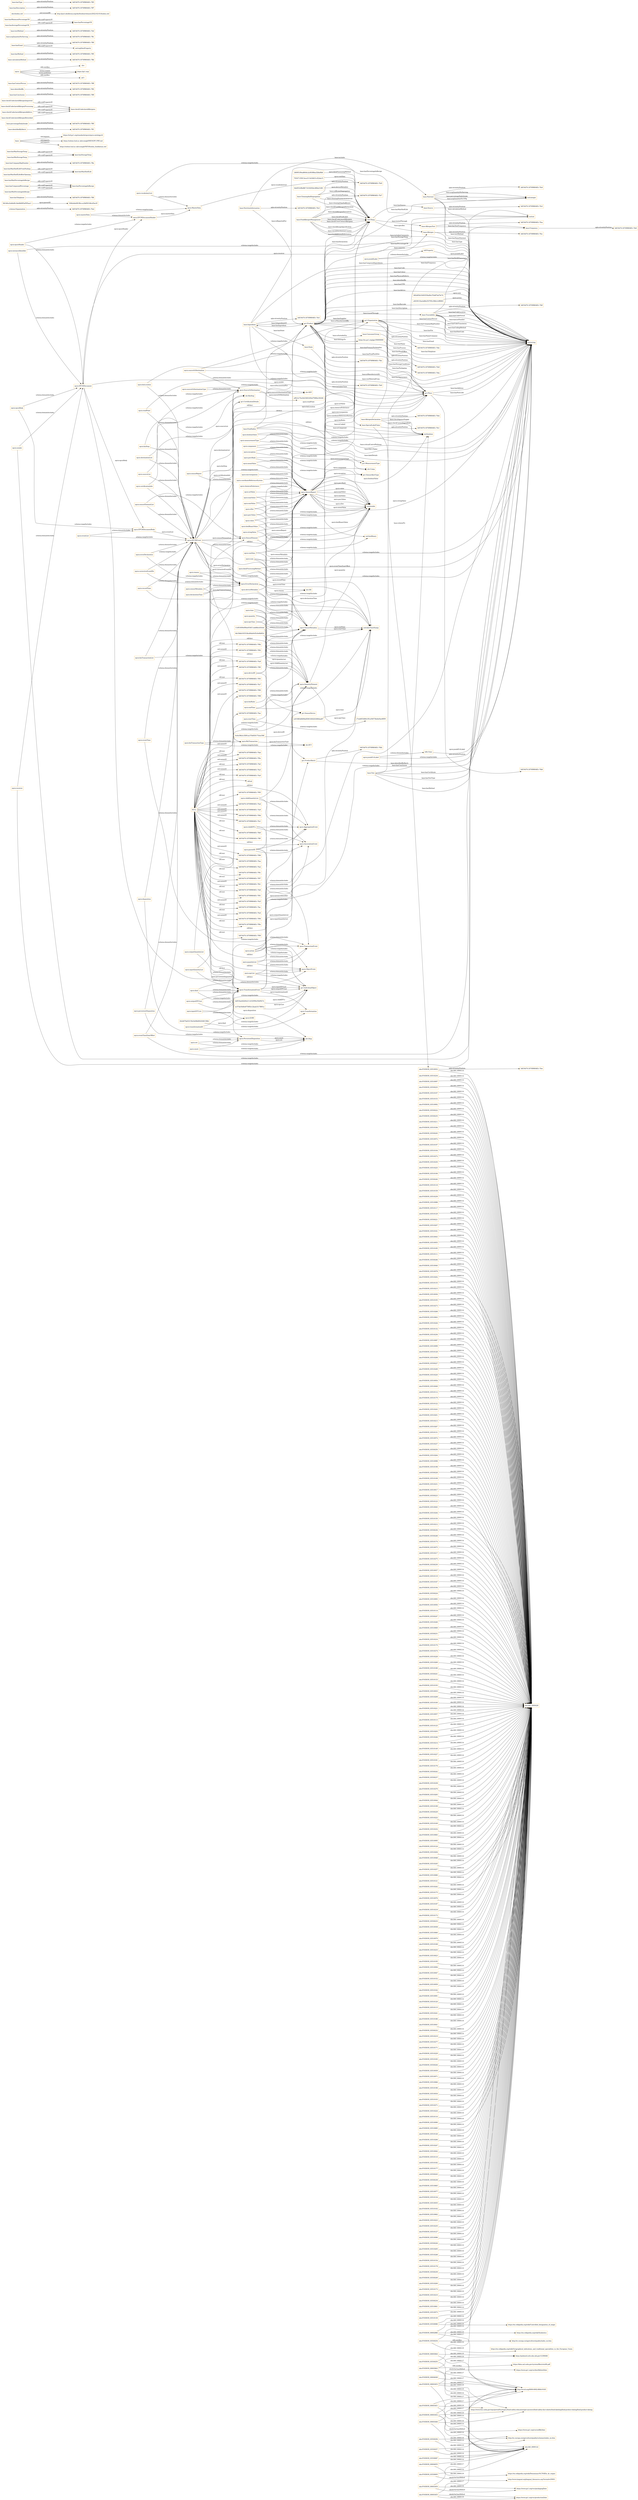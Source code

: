 digraph ar2dtool_diagram { 
rankdir=LR;
size="1501"
node [shape = rectangle, color="orange"]; "base:Test" "base:Ingredient" "base:Frequency" "base:SpecialLabelClaim" "gs1:Product" "gs1:ProductBatch" "base:Traceability" "base:Allergen" "schema:Organization" "base:NutritionInformation" "base:CleaningAndSegregation" "gs1:Place" "base:State" "base:Nutrient" "base:AllergenDeclaration" "base:Source" "base:FoodSafety" "base:FoodAllergenManagement" "base:ConsumerGroup" "gs1:Organization" "base:AllergenTest" "obo:FOODON_03530235" "obo:FOODON_03510211" "obo:FOODON_03510184" "obo:FOODON_03530245" "obo:FOODON_03510072" "obo:FOODON_00002886" "obo:FOODON_03510197" "obo:FOODON_03510104" "obo:FOODON_03510272" "obo:FOODON_03510230" "obo:FOODON_03510225" "obo:FOODON_00004055" "obo:FOODON_03510106" "obo:FOODON_03530240" "obo:FOODON_03510118" "obo:FOODON_03510159" "obo:FOODON_03510239" "obo:FOODON_03510088" "obo:FOODON_03510117" "obo:FOODON_03510129" "obo:FOODON_03530221" "obo:FOODON_03510207" "obo:FOODON_03510161" "obo:FOODON_03510043" "obo:FOODON_03510055" "obo:FOODON_03510185" "obo:FOODON_03510111" "obo:FOODON_03530246" "obo:FOODON_03510040" "obo:FOODON_03530087" "obo:FOODON_03510078" "obo:FOODON_03510202" "obo:FOODON_03510135" "obo:FOODON_03510215" "obo:FOODON_03510036" "obo:FOODON_03510105" "obo:FOODON_03510273" "obo:FOODON_03510268" "obo:FOODON_03510063" "obo:FOODON_03510226" "obo:FOODON_03510132" "obo:FOODON_03510236" "obo:FOODON_03510087" "obo:FOODON_03510099" "obo:FOODON_03510128" "obo:FOODON_03510208" "obo:FOODON_03530227" "obo:FOODON_03510249" "obo:FOODON_00003453" "obo:FOODON_03510220" "obo:FOODON_03510054" "obo:FOODON_03510049" "obo:FOODON_03510112" "obo:FOODON_03510179" "obo:FOODON_03510122" "obo:FOODON_03510243" "obo:FOODON_03510201" "obo:FOODON_03510213" "obo:FOODON_03510267" "obo:FOODON_03510131" "obo:FOODON_03510074" "obo:FOODON_03510237" "obo:FOODON_03530250" "obo:FOODON_03510264" "obo:FOODON_03510098" "obo:FOODON_03510198" "obo:FOODON_03530228" "obo:FOODON_03510108" "obo:FOODON_00003452" "obo:FOODON_03510231" "obo:FOODON_03530255" "obo:FOODON_03530223" "obo:FOODON_03510123" "obo:FOODON_03510045" "obo:FOODON_03510244" "obo:FOODON_03510150" "obo:FOODON_03510212" "obo:FOODON_03530236" "obo:FOODON_03530248" "obo:FOODON_03510174" "obo:FOODON_03510075" "obo:FOODON_03510217" "obo:FOODON_03510275" "obo:FOODON_03530230" "obo:FOODON_03510037" "obo:FOODON_03510119" "obo:FOODON_03510167" "obo:FOODON_03530254" "obo:FOODON_03510194" "obo:FOODON_03530224" "obo:FOODON_03510093" "obo:FOODON_03510056" "obo:FOODON_03510114" "obo:FOODON_03530247" "obo:FOODON_03510240" "obo:FOODON_03510069" "obo:FOODON_03530005" "obo:FOODON_03530231" "obo:FOODON_03510216" "obo:FOODON_03510170" "obo:FOODON_03510274" "obo:FOODON_03510228" "obo:FOODON_03510269" "obo:FOODON_03510180" "obo:FOODON_03530241" "obo:FOODON_03510133" "obo:FOODON_03510193" "obo:FOODON_03510033" "obo:FOODON_03510209" "obo:FOODON_03510100" "obo:FOODON_00003843" "obo:FOODON_00003454" "obo:FOODON_03510221" "obo:FOODON_03510057" "obo:FOODON_03510113" "obo:FOODON_03510125" "obo:FOODON_03510203" "obo:FOODON_03510246" "obo:FOODON_03510214" "obo:FOODON_03510149" "obo:FOODON_03510227" "obo:FOODON_03510181" "obo:FOODON_03510176" "obo:FOODON_03530242" "obo:FOODON_03530086" "obo:FOODON_03530237" "obo:FOODON_03510238" "obo:FOODON_03510270" "obo:FOODON_03510265" "obo:FOODON_03510032" "obo:FOODON_00003844" "obo:FOODON_03510199" "obo:FOODON_03530229" "obo:FOODON_00003455" "obo:FOODON_03510222" "obo:FOODON_03510169" "obo:FOODON_03510232" "obo:FOODON_03530256" "obo:FOODON_03510083" "obo:FOODON_03510095" "obo:FOODON_03510124" "obo:FOODON_03510204" "obo:FOODON_03510048" "obo:FOODON_03510245" "obo:FOODON_03510257" "obo:FOODON_03510080" "obo:FOODON_03510121" "obo:FOODON_03510242" "obo:FOODON_03510175" "obo:FOODON_03510076" "obo:FOODON_03510187" "obo:FOODON_03510218" "obo:FOODON_03510172" "obo:FOODON_03530233" "obo:FOODON_03510038" "obo:FOODON_03510060" "obo:FOODON_03530257" "obo:FOODON_03510070" "obo:FOODON_03510168" "obo:FOODON_03510233" "obo:FOODON_03510023" "obo:FOODON_03510195" "obo:FOODON_03510094" "obo:FOODON_03510047" "obo:FOODON_03510152" "obo:FOODON_03510059" "obo:FOODON_03510162" "obo:FOODON_03510091" "obo:FOODON_03510120" "obo:FOODON_03510115" "obo:FOODON_03510241" "obo:FOODON_03510186" "obo:FOODON_03510041" "obo:FOODON_03530232" "obo:FOODON_03510219" "obo:FOODON_03510277" "obo:FOODON_03510171" "obo:FOODON_03510229" "obo:FOODON_03510183" "obo:FOODON_03530244" "obo:FOODON_03510039" "obo:FOODON_03510071" "obo:FOODON_03510066" "obo:FOODON_03510196" "obo:FOODON_03510034" "obo:FOODON_03510103" "obo:FOODON_03510271" "obo:FOODON_03510224" "obo:FOODON_03510116" "obo:FOODON_03510090" "obo:FOODON_03510085" "obo:FOODON_03510126" "obo:FOODON_03510206" "obo:FOODON_03510247" "obo:FOODON_03510042" "obo:FOODON_03510110" "obo:FOODON_03510182" "obo:FOODON_03510177" "obo:FOODON_03530243" "obo:FOODON_03530238" "obo:FOODON_03510065" "obo:FOODON_03510077" "obo:FOODON_03510134" "obo:FOODON_03510035" "obo:FOODON_03510102" "obo:FOODON_03510062" "obo:FOODON_03510223" "obo:FOODON_03510235" "obo:FOODON_03510127" "obo:FOODON_03510096" "obo:FOODON_03530226" "obo:FOODON_03510205" "obo:FOODON_03510248" "obo:FOODON_03510154" "obo:FOODON_03510178" "obo:FOODON_03530239" "obo:FOODON_03530249" "obo:FOODON_03510200" "obo:FOODON_03510173" "obo:FOODON_03510210" "obo:FOODON_03530234" "obo:FOODON_03510061" "obo:FOODON_03510073" "obo:FOODON_03510130" "obo:FOODON_00004049" "obo:FOODON_03510234" "obo:FOODON_03510097" "obo:FOODON_03530225" "obo:FOODON_03510107" "obo:FOODON_00003451" "obo:FOODON_03510153" "obo:FOODON_00003446" "obo:FOODON_03510092" "obo:FOODON_03530222" "obo:FOODON_03510017" "obo:FOODON_03510044" "epcis:QuantityElement" "260951f9ea8644c2a563f6ba328a0fb6" "epcis:AggregationEvent" "epcis:BizTransaction" "epcis:SourceOrDestination" "682d05b33493559a90a7f3d87bd7fe74" "epcis:ErrorDeclaration" "e2f1985d0699e859016f42634964ad07" "70547135913ece311fe54631cf22da15" "epcis:MasterData" "11d91609ef08ae054f11add6bcb5fcbd" "epcis:ILMD" "a9230132acbd8e253765c366e1e98063" "epcis:TransformationEvent" "4dc3bbb16331fdcd0da9c65c6e6bf43c" "epcis:EPCISDocumentHeader" "epcis:EPCISEvent" "3de833c86effb71416202bc468a21481" "epcis:AssociationEvent" "epcis:TransactionEvent" "bd016aefd2b9e211d1f2994cf5b0927e" "epcis:SensorElement" "194fa4de081f8ccca3b850166cd5ee3f" "epcis:ObjectEvent" "9d1d6ca5a6bd9c3de68d9f3af5f5aac1" "6c0e39b3c35f91ac37bf450175cbc598" "a89c4c70a26d3482449af7086bc94446" "2b2d47fa632156c9e96bf04204815f8d" "epcis:SensorReport" "ec57de50d0e8759f5e12bab3317f891a" "epcis:Transformation" "c7eab653db6c3f1a34473bebe0ae4859" "epcis:EPCISDocument" "epcis:PersistentDisposition" "epcis:SensorMetadata" "epcis:EPCISDocumentBody" ; /*classes style*/
	"obo:FOODON_03510277" -> "obo:IAO_0000428" [ label = "obo:IAO_0000114" ];
	"obo:FOODON_03510066" -> "obo:IAO_0000428" [ label = "obo:IAO_0000114" ];
	"epcis:component" -> "epcis:SensorReport" [ label = "schema:domainIncludes" ];
	"epcis:component" -> "cbv:Comp" [ label = "schema:rangeIncludes" ];
	"obo:FOODON_03510247" -> "obo:IAO_0000428" [ label = "obo:IAO_0000114" ];
	"obo:FOODON_03510121" -> "obo:IAO_0000428" [ label = "obo:IAO_0000114" ];
	"epcis:stringValue" -> "epcis:SensorReport" [ label = "schema:domainIncludes" ];
	"epcis:stringValue" -> "xsd:string" [ label = "schema:rangeIncludes" ];
	"obo:FOODON_03510036" -> "obo:IAO_0000428" [ label = "obo:IAO_0000114" ];
	"obo:FOODON_03510217" -> "obo:IAO_0000428" [ label = "obo:IAO_0000114" ];
	"obo:FOODON_03510193" -> "obo:IAO_0000428" [ label = "obo:IAO_0000114" ];
	"base:hasTelephone" -> "3df19d70:1870f980483:-7ff4" [ label = "opla-sd:entityPosition" ];
	"base:CleaningAndSegregation" -> "3df19d70:1870f980483:-7fe9" [ label = "opla-sd:entityPosition" ];
	"obo:FOODON_03510078" -> "obo:IAO_0000428" [ label = "obo:IAO_0000114" ];
	"obo:FOODON_00003451" -> "https://www.fsis.usda.gov/wps/portal/fsis/topics/food-safety-education/get-answers/food-safety-fact-sheets/food-labeling/food-product-dating/food-product-dating" [ label = "obo:IAO_0000119" ];
	"obo:FOODON_00003451" -> "http://orcid.org/0000-0002-8844-9165" [ label = "obo:IAO_0000117" ];
	"obo:FOODON_00003451" -> "obo:IAO_0000122" [ label = "obo:IAO_0000114" ];
	"obo:FOODON_00003843" -> "http://orcid.org/0000-0002-8844-9165" [ label = "obo:IAO_0000117" ];
	"obo:FOODON_00003843" -> "https://data.nal.usda.gov/system/files/retn06.pdf" [ label = "rdfs:seeAlso" ];
	"obo:FOODON_00003843" -> "obo:IAO_0000122" [ label = "obo:IAO_0000114" ];
	"obo:FOODON_00003843" -> "https://pubmed.ncbi.nlm.nih.gov/1238446/" [ label = "obo:IAO_0000119" ];
	"base:hasMaxPercentageInRecipe" -> "base:hasPercentageInRecipe" [ label = "rdfs:subPropertyOf" ];
	"base:hasMaxShelfLifeFromPacking" -> "base:hasMaxShelfLife" [ label = "rdfs:subPropertyOf" ];
	"obo:FOODON_03510133" -> "obo:IAO_0000428" [ label = "obo:IAO_0000114" ];
	"obo:FOODON_03510048" -> "obo:IAO_0000428" [ label = "obo:IAO_0000114" ];
	"obo:FOODON_03510229" -> "obo:IAO_0000428" [ label = "obo:IAO_0000114" ];
	"obo:FOODON_03510103" -> "obo:IAO_0000428" [ label = "obo:IAO_0000114" ];
	"obo:FOODON_03530221" -> "obo:IAO_0000428" [ label = "obo:IAO_0000114" ];
	"obo:FOODON_03510175" -> "obo:IAO_0000428" [ label = "obo:IAO_0000114" ];
	"epcis:deviceMetadata" -> "epcis:SensorReport" [ label = "schema:domainIncludes" ];
	"epcis:deviceMetadata" -> "epcis:SensorMetadata" [ label = "schema:domainIncludes" ];
	"obo:FOODON_03510230" -> "obo:IAO_0000428" [ label = "obo:IAO_0000114" ];
	"epcis:sourceList" -> "epcis:SourceOrDestination" [ label = "schema:rangeIncludes" ];
	"epcis:sourceList" -> "epcis:EPCISEvent" [ label = "schema:domainIncludes" ];
	"base:ConsumerGroup" -> "3df19d70:1870f980483:-7fe8" [ label = "opla-sd:entityPosition" ];
	"obo:FOODON_03510200" -> "obo:IAO_0000428" [ label = "obo:IAO_0000114" ];
	"obo:FOODON_03510115" -> "obo:IAO_0000428" [ label = "obo:IAO_0000114" ];
	"base:hasCompanyRegNumber" -> "3df19d70:1870f980483:-7ffa" [ label = "opla-sd:entityPosition" ];
	"obo:FOODON_03530233" -> "obo:IAO_0000428" [ label = "obo:IAO_0000114" ];
	"epcis:value" -> "epcis:SensorReport" [ label = "schema:domainIncludes" ];
	"epcis:value" -> "xsd:double" [ label = "schema:rangeIncludes" ];
	"obo:FOODON_03510091" -> "obo:IAO_0000428" [ label = "obo:IAO_0000114" ];
	"obo:FOODON_03510272" -> "obo:IAO_0000428" [ label = "obo:IAO_0000114" ];
	"obo:FOODON_03510187" -> "obo:IAO_0000428" [ label = "obo:IAO_0000114" ];
	"obo:FOODON_03510061" -> "obo:IAO_0000428" [ label = "obo:IAO_0000114" ];
	"obo:FOODON_03510242" -> "obo:IAO_0000428" [ label = "obo:IAO_0000114" ];
	"base:hasMaxStorageTemp" -> "base:hasStorageTemp" [ label = "rdfs:subPropertyOf" ];
	"schema:Organization" -> "3df19d70:1870f980483:-7fed" [ label = "opla-sd:entityPosition" ];
	"obo:FOODON_03510212" -> "obo:IAO_0000428" [ label = "obo:IAO_0000114" ];
	"obo:FOODON_03510127" -> "obo:IAO_0000428" [ label = "obo:IAO_0000114" ];
	"obo:FOODON_03530245" -> "obo:IAO_0000428" [ label = "obo:IAO_0000114" ];
	"epcis:correctiveEventIDs" -> "epcis:ErrorDeclaration" [ label = "schema:domainIncludes" ];
	"epcis:correctiveEventIDs" -> "epcis:EPCISEvent" [ label = "schema:rangeIncludes" ];
	"obo:FOODON_03510199" -> "obo:IAO_0000428" [ label = "obo:IAO_0000114" ];
	"obo:FOODON_03510073" -> "obo:IAO_0000428" [ label = "obo:IAO_0000114" ];
	"obo:FOODON_03510169" -> "obo:IAO_0000428" [ label = "obo:IAO_0000114" ];
	"obo:FOODON_03510043" -> "obo:IAO_0000428" [ label = "obo:IAO_0000114" ];
	"obo:FOODON_03510224" -> "obo:IAO_0000428" [ label = "obo:IAO_0000114" ];
	"epcis:sender" -> "xsd:string" [ label = "schema:rangeIncludes" ];
	"epcis:sender" -> "epcis:EPCISDocument" [ label = "schema:domainIncludes" ];
	"obo:FOODON_03530257" -> "http://ec.europa.eu/agriculture/quality/schemes/index_en.htm" [ label = "obo:IAO_0000119" ];
	"obo:FOODON_03530257" -> "obo:IAO_0000122" [ label = "obo:IAO_0000114" ];
	"obo:FOODON_03530227" -> "obo:IAO_0000428" [ label = "obo:IAO_0000114" ];
	"obo:FOODON_03510170" -> "obo:IAO_0000428" [ label = "obo:IAO_0000114" ];
	"obo:FOODON_03510085" -> "obo:IAO_0000428" [ label = "obo:IAO_0000114" ];
	"base:Frequency" -> "3df19d70:1870f980483:-7fe6" [ label = "opla-sd:entityPosition" ];
	"obo:FOODON_03510055" -> "obo:IAO_0000428" [ label = "obo:IAO_0000114" ];
	"obo:FOODON_03510236" -> "obo:IAO_0000428" [ label = "obo:IAO_0000114" ];
	"obo:FOODON_03510110" -> "obo:IAO_0000428" [ label = "obo:IAO_0000114" ];
	"obo:FOODON_03510206" -> "obo:IAO_0000428" [ label = "obo:IAO_0000114" ];
	"obo:FOODON_03510182" -> "obo:IAO_0000428" [ label = "obo:IAO_0000114" ];
	"obo:FOODON_03530239" -> "obo:IAO_0000428" [ label = "obo:IAO_0000114" ];
	"obo:FOODON_03510097" -> "obo:IAO_0000428" [ label = "obo:IAO_0000114" ];
	"obo:FOODON_03510152" -> "obo:IAO_0000428" [ label = "obo:IAO_0000114" ];
	"epcis:maxValue" -> "xsd:double" [ label = "schema:rangeIncludes" ];
	"epcis:maxValue" -> "epcis:SensorReport" [ label = "schema:domainIncludes" ];
	"obo:FOODON_03510248" -> "obo:IAO_0000428" [ label = "obo:IAO_0000114" ];
	"epcis:childQuantityList" -> "epcis:AggregationEvent" [ label = "schema:domainIncludes" ];
	"epcis:childQuantityList" -> "epcis:QuantityElement" [ label = "schema:rangeIncludes" ];
	"epcis:childQuantityList" -> "epcis:AssociationEvent" [ label = "schema:domainIncludes" ];
	"obo:FOODON_03510122" -> "obo:IAO_0000428" [ label = "obo:IAO_0000114" ];
	"obo:FOODON_03530240" -> "obo:IAO_0000428" [ label = "obo:IAO_0000114" ];
	"obo:FOODON_03510037" -> "obo:IAO_0000428" [ label = "obo:IAO_0000114" ];
	"obo:FOODON_03510218" -> "obo:IAO_0000428" [ label = "obo:IAO_0000114" ];
	"obo:FOODON_03510194" -> "obo:IAO_0000428" [ label = "obo:IAO_0000114" ];
	"obo:FOODON_00003452" -> "https://www.gs1.org/voc/sellByDate" [ label = "oboInOwl:hasDbXref" ];
	"obo:FOODON_00003452" -> "https://www.fsis.usda.gov/wps/portal/fsis/topics/food-safety-education/get-answers/food-safety-fact-sheets/food-labeling/food-product-dating/food-product-dating" [ label = "obo:IAO_0000119" ];
	"obo:FOODON_00003452" -> "http://orcid.org/0000-0002-8844-9165" [ label = "obo:IAO_0000117" ];
	"obo:FOODON_00003452" -> "obo:IAO_0000122" [ label = "obo:IAO_0000114" ];
	"obo:FOODON_00003844" -> "https://pubmed.ncbi.nlm.nih.gov/1238446/" [ label = "obo:IAO_0000119" ];
	"obo:FOODON_00003844" -> "http://orcid.org/0000-0002-8844-9165" [ label = "obo:IAO_0000117" ];
	"epcis:minValue" -> "epcis:SensorReport" [ label = "schema:domainIncludes" ];
	"epcis:minValue" -> "xsd:double" [ label = "schema:rangeIncludes" ];
	"obo:FOODON_03510134" -> "obo:IAO_0000428" [ label = "obo:IAO_0000114" ];
	"obo:FOODON_03510049" -> "obo:IAO_0000428" [ label = "obo:IAO_0000114" ];
	"epcis:disposition" -> "cbv:Disp" [ label = "schema:rangeIncludes" ];
	"epcis:disposition" -> "epcis:EPCISEvent" [ label = "schema:domainIncludes" ];
	"obo:FOODON_03510104" -> "obo:IAO_0000428" [ label = "obo:IAO_0000114" ];
	"obo:FOODON_03530222" -> "obo:IAO_0000428" [ label = "obo:IAO_0000114" ];
	"obo:FOODON_03510080" -> "obo:IAO_0000428" [ label = "obo:IAO_0000114" ];
	"epcis:masterData" -> "epcis:EPCISDocumentHeader" [ label = "schema:domainIncludes" ];
	"epcis:masterData" -> "epcis:MasterData" [ label = "schema:rangeIncludes" ];
	"base:" -> "https://ref.gs1.org/standards/epcis/epcis-ontology.ttl" [ label = "owl:imports" ];
	"base:" -> "https://selene.hud.ac.uk/scomgb/FATO/GPC-FBT.owl" [ label = "owl:imports" ];
	"base:" -> "https://selene.hud.ac.uk/scomgb/FATO/foodon_fooddatum.owl" [ label = "owl:imports" ];
	"epcis:time" -> "xsd:dateTimeStamp" [ label = "schema:rangeIncludes" ];
	"epcis:time" -> "epcis:SensorReport" [ label = "schema:domainIncludes" ];
	"epcis:time" -> "epcis:SensorMetadata" [ label = "schema:domainIncludes" ];
	"obo:FOODON_03510176" -> "obo:IAO_0000428" [ label = "obo:IAO_0000114" ];
	"obo:FOODON_03510231" -> "obo:IAO_0000428" [ label = "obo:IAO_0000114" ];
	"epcis:unset" -> "cbv:Disp" [ label = "schema:rangeIncludes" ];
	"epcis:unset" -> "epcis:PersistentDisposition" [ label = "schema:domainIncludes" ];
	"base:identifiedByBatch" -> "3df19d70:1870f980483:-7ff1" [ label = "opla-sd:entityPosition" ];
	"base:NutritionInformation" -> "3df19d70:1870f980483:-7fe3" [ label = "opla-sd:entityPosition" ];
	"epcis:parentID" -> "epcis:TransactionEvent" [ label = "schema:domainIncludes" ];
	"epcis:parentID" -> "epcis:AssociationEvent" [ label = "schema:domainIncludes" ];
	"epcis:parentID" -> "gs1:IndividualObject" [ label = "schema:rangeIncludes" ];
	"epcis:parentID" -> "gs1:Place" [ label = "schema:rangeIncludes" ];
	"epcis:parentID" -> "epcis:AggregationEvent" [ label = "schema:domainIncludes" ];
	"obo:FOODON_03510201" -> "obo:IAO_0000428" [ label = "obo:IAO_0000114" ];
	"obo:FOODON_03510116" -> "obo:IAO_0000428" [ label = "obo:IAO_0000114" ];
	"obo:FOODON_03530234" -> "obo:IAO_0000428" [ label = "obo:IAO_0000114" ];
	"obo:FOODON_03510092" -> "obo:IAO_0000428" [ label = "obo:IAO_0000114" ];
	"obo:FOODON_03510273" -> "obo:IAO_0000428" [ label = "obo:IAO_0000114" ];
	"https://ns.gs1.org/gpc/50000000" -> "3df19d70:1870f980483:-7fda" [ label = "opla-sd:entityPosition" ];
	"obo:FOODON_03510062" -> "obo:IAO_0000428" [ label = "obo:IAO_0000114" ];
	"obo:FOODON_03510243" -> "obo:IAO_0000428" [ label = "obo:IAO_0000114" ];
	"obo:FOODON_03510032" -> "3df19d70:1870f980483:-7fee" [ label = "opla-sd:entityPosition" ];
	"obo:FOODON_03510032" -> "obo:IAO_0000428" [ label = "obo:IAO_0000114" ];
	"epcis:epcList" -> "epcis:TransactionEvent" [ label = "schema:domainIncludes" ];
	"epcis:epcList" -> "epcis:ObjectEvent" [ label = "schema:domainIncludes" ];
	"epcis:epcList" -> "gs1:IndividualObject" [ label = "schema:rangeIncludes" ];
	"obo:FOODON_00003446" -> "https://www.fsis.usda.gov/wps/portal/fsis/topics/food-safety-education/get-answers/food-safety-fact-sheets/food-labeling/food-product-dating/food-product-dating" [ label = "obo:IAO_0000119" ];
	"obo:FOODON_00003446" -> "http://orcid.org/0000-0002-8844-9165" [ label = "obo:IAO_0000117" ];
	"obo:FOODON_00003446" -> "obo:IAO_0000122" [ label = "obo:IAO_0000114" ];
	"obo:FOODON_03510213" -> "obo:IAO_0000428" [ label = "obo:IAO_0000114" ];
	"obo:FOODON_03510128" -> "obo:IAO_0000428" [ label = "obo:IAO_0000114" ];
	"epcis:inputEPCList" -> "gs1:IndividualObject" [ label = "schema:rangeIncludes" ];
	"epcis:inputEPCList" -> "epcis:TransformationEvent" [ label = "schema:domainIncludes" ];
	"obo:FOODON_03530246" -> "obo:IAO_0000428" [ label = "obo:IAO_0000114" ];
	"epcis:booleanValue" -> "epcis:SensorReport" [ label = "schema:domainIncludes" ];
	"epcis:booleanValue" -> "xsd:boolean" [ label = "schema:rangeIncludes" ];
	"obo:FOODON_03510074" -> "obo:IAO_0000428" [ label = "obo:IAO_0000114" ];
	"epcis:dataProcessingMethod" -> "epcis:SensorReport" [ label = "schema:domainIncludes" ];
	"epcis:dataProcessingMethod" -> "epcis:SensorMetadata" [ label = "schema:domainIncludes" ];
	"obo:FOODON_03530005" -> "http://www.langual.org/langual_thesaurus.asp?termid=Z0001" [ label = "oboInOwl:hasDbXref" ];
	"obo:FOODON_03530005" -> "obo:IAO_0000122" [ label = "obo:IAO_0000114" ];
	"epcis:epcisHeader" -> "epcis:EPCISDocumentHeader" [ label = "schema:rangeIncludes" ];
	"epcis:epcisHeader" -> "epcis:EPCISDocument" [ label = "schema:domainIncludes" ];
	"obo:FOODON_03510044" -> "obo:IAO_0000428" [ label = "obo:IAO_0000114" ];
	"base:percentageDailyIntake" -> "3df19d70:1870f980483:-7ff0" [ label = "opla-sd:entityPosition" ];
	"obo:FOODON_03510225" -> "obo:IAO_0000428" [ label = "obo:IAO_0000114" ];
	"base:checkUndeclaredAllergenImported" -> "base:checkUndeclaredAllergens" [ label = "rdfs:subPropertyOf" ];
	"base:hasConclusion" -> "3df19d70:1870f980483:-7ff9" [ label = "opla-sd:entityPosition" ];
	"obo:FOODON_03510171" -> "obo:IAO_0000428" [ label = "obo:IAO_0000114" ];
	"obo:FOODON_03530228" -> "obo:IAO_0000428" [ label = "obo:IAO_0000114" ];
	"epcis:sensorMetadata" -> "epcis:SensorMetadata" [ label = "schema:rangeIncludes" ];
	"epcis:sensorMetadata" -> "epcis:SensorElement" [ label = "schema:domainIncludes" ];
	"obo:FOODON_03510267" -> "obo:IAO_0000428" [ label = "obo:IAO_0000114" ];
	"obo:FOODON_03510056" -> "obo:IAO_0000428" [ label = "obo:IAO_0000114" ];
	"epcis:percValue" -> "xsd:double" [ label = "schema:rangeIncludes" ];
	"epcis:percValue" -> "epcis:SensorReport" [ label = "schema:domainIncludes" ];
	"obo:FOODON_03510237" -> "obo:IAO_0000428" [ label = "obo:IAO_0000114" ];
	"obo:FOODON_03510111" -> "obo:IAO_0000428" [ label = "obo:IAO_0000114" ];
	"epcis:bizLocation" -> "epcis:EPCISEvent" [ label = "schema:domainIncludes" ];
	"epcis:bizLocation" -> "gs1:Place" [ label = "schema:rangeIncludes" ];
	"obo:FOODON_03510207" -> "obo:IAO_0000428" [ label = "obo:IAO_0000114" ];
	"obo:FOODON_03510183" -> "obo:IAO_0000428" [ label = "obo:IAO_0000114" ];
	"obo:FOODON_03510098" -> "obo:IAO_0000428" [ label = "obo:IAO_0000114" ];
	"base:identifiedBy" -> "3df19d70:1870f980483:-7ff2" [ label = "opla-sd:entityPosition" ];
	"epcis:startTime" -> "epcis:SensorMetadata" [ label = "schema:domainIncludes" ];
	"epcis:startTime" -> "xsd:dateTimeStamp" [ label = "schema:rangeIncludes" ];
	"epcis:percRank" -> "xsd:double" [ label = "schema:rangeIncludes" ];
	"epcis:percRank" -> "epcis:SensorReport" [ label = "schema:domainIncludes" ];
	"epcis:meanValue" -> "epcis:SensorReport" [ label = "schema:domainIncludes" ];
	"epcis:meanValue" -> "xsd:double" [ label = "schema:rangeIncludes" ];
	"obo:FOODON_03510153" -> "obo:IAO_0000428" [ label = "obo:IAO_0000114" ];
	"obo:FOODON_03510249" -> "obo:IAO_0000428" [ label = "obo:IAO_0000114" ];
	"obo:FOODON_03510123" -> "obo:IAO_0000428" [ label = "obo:IAO_0000114" ];
	"obo:FOODON_03530241" -> "obo:IAO_0000428" [ label = "obo:IAO_0000114" ];
	"obo:FOODON_03510038" -> "obo:IAO_0000428" [ label = "obo:IAO_0000114" ];
	"epcis:childEPCs" -> "gs1:IndividualObject" [ label = "schema:rangeIncludes" ];
	"epcis:childEPCs" -> "epcis:AggregationEvent" [ label = "schema:domainIncludes" ];
	"epcis:childEPCs" -> "epcis:AssociationEvent" [ label = "schema:domainIncludes" ];
	"obo:FOODON_03510219" -> "obo:IAO_0000428" [ label = "obo:IAO_0000114" ];
	"gs1:Product" -> "3df19d70:1870f980483:-7fdc" [ label = "opla-sd:entityPosition" ];
	"obo:FOODON_03510195" -> "obo:IAO_0000428" [ label = "obo:IAO_0000114" ];
	"obo:FOODON_00003453" -> "https://www.gs1.org/voc/bestBeforeDate" [ label = "oboInOwl:hasDbXref" ];
	"obo:FOODON_00003453" -> "https://www.fsis.usda.gov/wps/portal/fsis/topics/food-safety-education/get-answers/food-safety-fact-sheets/food-labeling/food-product-dating/food-product-dating" [ label = "obo:IAO_0000119" ];
	"obo:FOODON_00003453" -> "http://orcid.org/0000-0002-8844-9165" [ label = "obo:IAO_0000117" ];
	"obo:FOODON_00003453" -> "obo:IAO_0000122" [ label = "obo:IAO_0000114" ];
	"epcis:instanceIdentifier" -> "epcis:EPCISDocument" [ label = "schema:domainIncludes" ];
	"epcis:instanceIdentifier" -> "xsd:string" [ label = "schema:rangeIncludes" ];
	"obo:FOODON_03510220" -> "obo:IAO_0000428" [ label = "obo:IAO_0000114" ];
	"epcis:microorganism" -> "epcis:SensorReport" [ label = "schema:domainIncludes" ];
	"obo:FOODON_03510135" -> "obo:IAO_0000428" [ label = "obo:IAO_0000114" ];
	"base:Nutrient" -> "3df19d70:1870f980483:-7fe4" [ label = "opla-sd:entityPosition" ];
	"obo:FOODON_03510105" -> "obo:IAO_0000428" [ label = "obo:IAO_0000114" ];
	"epcis:measurementType" -> "gs1:MeasurementType" [ label = "schema:rangeIncludes" ];
	"epcis:measurementType" -> "epcis:SensorReport" [ label = "schema:domainIncludes" ];
	"obo:FOODON_03530223" -> "obo:IAO_0000428" [ label = "obo:IAO_0000114" ];
	"base:FoodAllergenManagement" -> "3df19d70:1870f980483:-7fe7" [ label = "opla-sd:entityPosition" ];
	"obo:FOODON_00002886" -> "https://en.wikipedia.org/wiki/Synbiotics" [ label = "obo:IAO_0000119" ];
	"obo:FOODON_00002886" -> "http://orcid.org/0000-0002-8844-9165" [ label = "obo:IAO_0000117" ];
	"obo:FOODON_00002886" -> "obo:IAO_0000428" [ label = "obo:IAO_0000114" ];
	"obo:FOODON_03510177" -> "obo:IAO_0000428" [ label = "obo:IAO_0000114" ];
	"base:hasContactPerson" -> "3df19d70:1870f980483:-7ff8" [ label = "opla-sd:entityPosition" ];
	"obo:FOODON_03510232" -> "obo:IAO_0000428" [ label = "obo:IAO_0000114" ];
	"base:checkUndeclaredAllergenProcessing" -> "base:checkUndeclaredAllergens" [ label = "rdfs:subPropertyOf" ];
	"base:Allergen" -> "3df19d70:1870f980483:-7fec" [ label = "opla-sd:entityPosition" ];
	"base:AllergenDeclaration" -> "3df19d70:1870f980483:-7feb" [ label = "opla-sd:entityPosition" ];
	"obo:FOODON_03510202" -> "obo:IAO_0000428" [ label = "obo:IAO_0000114" ];
	"obo:FOODON_03510117" -> "obo:IAO_0000428" [ label = "obo:IAO_0000114" ];
	"obo:FOODON_03530235" -> "obo:IAO_0000428" [ label = "obo:IAO_0000114" ];
	"obo:FOODON_03510093" -> "obo:IAO_0000428" [ label = "obo:IAO_0000114" ];
	"obo:FOODON_03510274" -> "obo:IAO_0000428" [ label = "obo:IAO_0000114" ];
	"epcis:receiver" -> "epcis:EPCISDocument" [ label = "schema:domainIncludes" ];
	"epcis:receiver" -> "xsd:string" [ label = "schema:rangeIncludes" ];
	"obo:FOODON_03510063" -> "obo:IAO_0000428" [ label = "obo:IAO_0000114" ];
	"epcis:vocabularyList" -> "epcis:MasterData" [ label = "schema:domainIncludes" ];
	"epcis:vocabularyList" -> "owl:Thing" [ label = "schema:rangeIncludes" ];
	"obo:FOODON_03510244" -> "obo:IAO_0000428" [ label = "obo:IAO_0000114" ];
	"obo:FOODON_03510159" -> "obo:IAO_0000428" [ label = "obo:IAO_0000114" ];
	"obo:FOODON_03510033" -> "obo:IAO_0000428" [ label = "obo:IAO_0000114" ];
	"epcis:persistentDisposition" -> "epcis:EPCISEvent" [ label = "schema:domainIncludes" ];
	"epcis:persistentDisposition" -> "epcis:PersistentDisposition" [ label = "schema:rangeIncludes" ];
	"obo:FOODON_03510214" -> "obo:IAO_0000428" [ label = "obo:IAO_0000114" ];
	"epcis:uom" -> "xsd:string" [ label = "schema:rangeIncludes" ];
	"epcis:uom" -> "epcis:QuantityElement" [ label = "schema:domainIncludes" ];
	"epcis:uom" -> "epcis:SensorReport" [ label = "schema:domainIncludes" ];
	"obo:FOODON_03510129" -> "obo:IAO_0000428" [ label = "obo:IAO_0000114" ];
	"obo:FOODON_03530247" -> "obo:IAO_0000428" [ label = "obo:IAO_0000114" ];
	"obo:FOODON_03510075" -> "obo:IAO_0000428" [ label = "obo:IAO_0000114" ];
	"obo:FOODON_03510130" -> "obo:IAO_0000428" [ label = "obo:IAO_0000114" ];
	"obo:FOODON_03510045" -> "obo:IAO_0000428" [ label = "obo:IAO_0000114" ];
	"base:SpecialLabelClaim" -> "3df19d70:1870f980483:-7fe1" [ label = "opla-sd:entityPosition" ];
	"obo:FOODON_03510226" -> "obo:IAO_0000428" [ label = "obo:IAO_0000114" ];
	"epcis:" -> "cbv:" [ label = "rdfs:seeAlso" ];
	"epcis:" -> "https://gs1.org/" [ label = "terms:creator" ];
	"epcis:" -> "gs1:" [ label = "rdfs:seeAlso" ];
	"epcis:" -> "https://gs1.org/" [ label = "terms:publisher" ];
	"obo:FOODON_03510100" -> "obo:IAO_0000428" [ label = "obo:IAO_0000114" ];
	"obo:FOODON_03530229" -> "obo:IAO_0000428" [ label = "obo:IAO_0000114" ];
	"obo:FOODON_03510172" -> "obo:IAO_0000428" [ label = "obo:IAO_0000114" ];
	"obo:FOODON_03510087" -> "obo:IAO_0000428" [ label = "obo:IAO_0000114" ];
	"base:hasMaxShelfLifeAfterOpening" -> "base:hasMaxShelfLife" [ label = "rdfs:subPropertyOf" ];
	"obo:FOODON_03510268" -> "obo:IAO_0000428" [ label = "obo:IAO_0000114" ];
	"base:calculationMethod" -> "3df19d70:1870f980483:-7ffb" [ label = "opla-sd:entityPosition" ];
	"obo:FOODON_03510057" -> "obo:IAO_0000428" [ label = "obo:IAO_0000114" ];
	"obo:FOODON_03510238" -> "obo:IAO_0000428" [ label = "obo:IAO_0000114" ];
	"obo:FOODON_03510112" -> "obo:IAO_0000428" [ label = "obo:IAO_0000114" ];
	"obo:FOODON_00004055" -> "https://en.wikipedia.org/wiki/Denominaci%C3%B3n_de_origen" [ label = "obo:IAO_0000119" ];
	"obo:FOODON_00004055" -> "obo:IAO_0000122" [ label = "obo:IAO_0000114" ];
	"obo:FOODON_03530230" -> "obo:IAO_0000428" [ label = "obo:IAO_0000114" ];
	"epcis:errorDeclaration" -> "epcis:EPCISEvent" [ label = "schema:domainIncludes" ];
	"epcis:errorDeclaration" -> "epcis:ErrorDeclaration" [ label = "schema:rangeIncludes" ];
	"obo:FOODON_03510208" -> "obo:IAO_0000428" [ label = "obo:IAO_0000114" ];
	"obo:FOODON_03510184" -> "obo:IAO_0000428" [ label = "obo:IAO_0000114" ];
	"base:hasCompoundPercentage" -> "base:hasPercentageInRecipe" [ label = "rdfs:subPropertyOf" ];
	"obo:FOODON_03510099" -> "obo:IAO_0000428" [ label = "obo:IAO_0000114" ];
	"obo:FOODON_03510154" -> "obo:IAO_0000428" [ label = "obo:IAO_0000114" ];
	"obo:FOODON_03510069" -> "obo:IAO_0000428" [ label = "obo:IAO_0000114" ];
	"epcis:declarationTime" -> "epcis:ErrorDeclaration" [ label = "schema:domainIncludes" ];
	"epcis:declarationTime" -> "xsd:dateTimeStamp" [ label = "schema:rangeIncludes" ];
	"obo:FOODON_03510124" -> "obo:IAO_0000428" [ label = "obo:IAO_0000114" ];
	"obo:FOODON_03530242" -> "obo:IAO_0000428" [ label = "obo:IAO_0000114" ];
	"obo:FOODON_03510039" -> "obo:IAO_0000428" [ label = "obo:IAO_0000114" ];
	"obo:FOODON_03510196" -> "obo:IAO_0000428" [ label = "obo:IAO_0000114" ];
	"obo:FOODON_03510070" -> "obo:IAO_0000428" [ label = "obo:IAO_0000114" ];
	"base:Ingredient" -> "3df19d70:1870f980483:-7fe5" [ label = "opla-sd:entityPosition" ];
	"epcis:bizTransactionList" -> "epcis:BizTransaction" [ label = "schema:rangeIncludes" ];
	"epcis:bizTransactionList" -> "epcis:EPCISEvent" [ label = "schema:domainIncludes" ];
	"obo:FOODON_03510040" -> "obo:IAO_0000428" [ label = "obo:IAO_0000114" ];
	"obo:FOODON_00003454" -> "https://www.gs1.org/voc/packagingDate" [ label = "oboInOwl:hasDbXref" ];
	"obo:FOODON_00003454" -> "https://www.gs1.org/voc/packagingDate" [ label = "obo:IAO_0000119" ];
	"obo:FOODON_00003454" -> "http://orcid.org/0000-0002-8844-9165" [ label = "obo:IAO_0000117" ];
	"epcis:endTime" -> "epcis:SensorMetadata" [ label = "schema:domainIncludes" ];
	"epcis:endTime" -> "xsd:dateTimeStamp" [ label = "schema:rangeIncludes" ];
	"obo:FOODON_03510221" -> "obo:IAO_0000428" [ label = "obo:IAO_0000114" ];
	"epcis:bizTransactionType" -> "epcis:BizTransaction" [ label = "schema:domainIncludes" ];
	"epcis:bizTransactionType" -> "cbv:BTT" [ label = "schema:rangeIncludes" ];
	"epcis:coordinateReferenceSystem" -> "epcis:SensorReport" [ label = "schema:domainIncludes" ];
	"obo:FOODON_03530254" -> "obo:IAO_0000428" [ label = "obo:IAO_0000114" ];
	"obo:FOODON_03530254" -> "https://en.wikipedia.org/wiki/Geographical_indications_and_traditional_specialities_in_the_European_Union" [ label = "obo:IAO_0000119" ];
	"obo:FOODON_03530254" -> "http://ec.europa.eu/agriculture/quality/index_en.htm" [ label = "rdfs:seeAlso" ];
	"base:hasMethod" -> "3df19d70:1870f980483:-7ff5" [ label = "opla-sd:entityPosition" ];
	"obo:FOODON_03510106" -> "obo:IAO_0000428" [ label = "obo:IAO_0000114" ];
	"epcis:eventList" -> "epcis:EPCISEvent" [ label = "schema:rangeIncludes" ];
	"epcis:eventList" -> "epcis:EPCISDocumentBody" [ label = "schema:domainIncludes" ];
	"epcis:bizStep" -> "epcis:EPCISEvent" [ label = "schema:domainIncludes" ];
	"epcis:bizStep" -> "cbv:BizStep" [ label = "schema:rangeIncludes" ];
	"obo:FOODON_00004049" -> "http://orcid.org/0000-0002-8844-9165" [ label = "obo:IAO_0000117" ];
	"obo:FOODON_03530224" -> "obo:IAO_0000428" [ label = "obo:IAO_0000114" ];
	"gs1:Organization" -> "3df19d70:1870f980483:-7fde" [ label = "opla-sd:entityPosition" ];
	"obo:FOODON_03510178" -> "obo:IAO_0000428" [ label = "obo:IAO_0000114" ];
	"base:AllergenTest" -> "3df19d70:1870f980483:-7fea" [ label = "opla-sd:entityPosition" ];
	"gs1:Place" -> "3df19d70:1870f980483:-7fdd" [ label = "opla-sd:entityPosition" ];
	"obo:FOODON_03510233" -> "obo:IAO_0000428" [ label = "obo:IAO_0000114" ];
	"epcis:sourceOrDestination" -> "gs1:Place" [ label = "schema:rangeIncludes" ];
	"epcis:sourceOrDestination" -> "epcis:SourceOrDestination" [ label = "schema:domainIncludes" ];
	"epcis:sourceOrDestination" -> "gs1:Organization" [ label = "schema:rangeIncludes" ];
	"base:hasEmail" -> "3df19d70:1870f980483:-7ff6" [ label = "opla-sd:entityPosition" ];
	"base:hasEmail" -> "owl:topDataProperty" [ label = "rdfs:subPropertyOf" ];
	"obo:FOODON_03510203" -> "obo:IAO_0000428" [ label = "obo:IAO_0000114" ];
	"base:hasMinStorageTemp" -> "base:hasStorageTemp" [ label = "rdfs:subPropertyOf" ];
	"obo:FOODON_03510118" -> "obo:IAO_0000428" [ label = "obo:IAO_0000114" ];
	"obo:FOODON_03530236" -> "obo:IAO_0000428" [ label = "obo:IAO_0000114" ];
	"obo:FOODON_03510094" -> "obo:IAO_0000428" [ label = "obo:IAO_0000114" ];
	"epcis:destinationList" -> "epcis:EPCISEvent" [ label = "schema:domainIncludes" ];
	"epcis:destinationList" -> "epcis:SourceOrDestination" [ label = "schema:rangeIncludes" ];
	"obo:FOODON_03510275" -> "obo:IAO_0000428" [ label = "obo:IAO_0000114" ];
	"epcis:deviceID" -> "gs1:SensorDevice" [ label = "schema:rangeIncludes" ];
	"epcis:deviceID" -> "epcis:SensorMetadata" [ label = "schema:domainIncludes" ];
	"epcis:deviceID" -> "epcis:SensorReport" [ label = "schema:domainIncludes" ];
	"obo:FOODON_03510245" -> "obo:IAO_0000428" [ label = "obo:IAO_0000114" ];
	"base:avgQuantityPerServing" -> "3df19d70:1870f980483:-7ffc" [ label = "opla-sd:entityPosition" ];
	"base:testMethod" -> "3df19d70:1870f980483:-7fef" [ label = "opla-sd:entityPosition" ];
	"epcis:outputEPCList" -> "epcis:TransformationEvent" [ label = "schema:domainIncludes" ];
	"epcis:outputEPCList" -> "gs1:IndividualObject" [ label = "schema:rangeIncludes" ];
	"obo:FOODON_03510034" -> "obo:IAO_0000428" [ label = "obo:IAO_0000114" ];
	"epcis:readPoint" -> "gs1:Place" [ label = "schema:rangeIncludes" ];
	"epcis:readPoint" -> "epcis:EPCISEvent" [ label = "schema:domainIncludes" ];
	"obo:FOODON_03510215" -> "obo:IAO_0000428" [ label = "obo:IAO_0000114" ];
	"obo:FOODON_03530248" -> "obo:IAO_0000428" [ label = "obo:IAO_0000114" ];
	"epcis:sensorReport" -> "epcis:SensorElement" [ label = "schema:domainIncludes" ];
	"epcis:sensorReport" -> "epcis:SensorReport" [ label = "schema:rangeIncludes" ];
	"epcis:bizRules" -> "epcis:SensorMetadata" [ label = "schema:domainIncludes" ];
	"obo:FOODON_03510161" -> "obo:IAO_0000428" [ label = "obo:IAO_0000114" ];
	"epcis:eventTime" -> "xsd:dateTimeStamp" [ label = "schema:rangeIncludes" ];
	"epcis:eventTime" -> "epcis:EPCISEvent" [ label = "schema:domainIncludes" ];
	"obo:FOODON_03510076" -> "obo:IAO_0000428" [ label = "obo:IAO_0000114" ];
	"base:checkUndeclaredAllergenAdditive" -> "base:checkUndeclaredAllergens" [ label = "rdfs:subPropertyOf" ];
	"obo:FOODON_03510257" -> "obo:IAO_0000428" [ label = "obo:IAO_0000114" ];
	"obo:FOODON_03510131" -> "obo:IAO_0000428" [ label = "obo:IAO_0000114" ];
	"obo:FOODON_03510227" -> "obo:IAO_0000428" [ label = "obo:IAO_0000114" ];
	"base:hasMinimumPercentageUK" -> "base:hasPercentageUK" [ label = "rdfs:subPropertyOf" ];
	"epcis:quantity" -> "xsd:double" [ label = "schema:rangeIncludes" ];
	"epcis:quantity" -> "epcis:QuantityElement" [ label = "schema:domainIncludes" ];
	"obo:FOODON_03510173" -> "obo:IAO_0000428" [ label = "obo:IAO_0000114" ];
	"obo:FOODON_03510088" -> "obo:IAO_0000428" [ label = "obo:IAO_0000114" ];
	"obo:FOODON_03510269" -> "obo:IAO_0000428" [ label = "obo:IAO_0000114" ];
	"epcis:epcisBody" -> "epcis:EPCISDocument" [ label = "schema:domainIncludes" ];
	"epcis:epcisBody" -> "epcis:EPCISDocumentBody" [ label = "schema:rangeIncludes" ];
	"base:State" -> "3df19d70:1870f980483:-7fe0" [ label = "opla-sd:entityPosition" ];
	"obo:FOODON_03510239" -> "obo:IAO_0000428" [ label = "obo:IAO_0000114" ];
	"obo:FOODON_03510113" -> "obo:IAO_0000428" [ label = "obo:IAO_0000114" ];
	"base:hasAveragePercentageUK" -> "base:hasPercentageUK" [ label = "rdfs:subPropertyOf" ];
	"epcis:reason" -> "epcis:ErrorDeclaration" [ label = "schema:domainIncludes" ];
	"epcis:reason" -> "cbv:ER" [ label = "schema:rangeIncludes" ];
	"obo:FOODON_03530231" -> "obo:IAO_0000428" [ label = "obo:IAO_0000114" ];
	"epcis:transformationID" -> "epcis:Transformation" [ label = "schema:rangeIncludes" ];
	"epcis:transformationID" -> "epcis:TransformationEvent" [ label = "schema:domainIncludes" ];
	"obo:FOODON_03510209" -> "obo:IAO_0000428" [ label = "obo:IAO_0000114" ];
	"base:checkUndeclaredAllergenReworked" -> "base:checkUndeclaredAllergens" [ label = "rdfs:subPropertyOf" ];
	"obo:FOODON_03510270" -> "obo:IAO_0000428" [ label = "obo:IAO_0000114" ];
	"obo:FOODON_03510185" -> "obo:IAO_0000428" [ label = "obo:IAO_0000114" ];
	"epcis:recordTime" -> "epcis:EPCISEvent" [ label = "schema:domainIncludes" ];
	"epcis:recordTime" -> "xsd:dateTimeStamp" [ label = "schema:rangeIncludes" ];
	"epcis:exception" -> "gs1:SensorAlertType" [ label = "schema:rangeIncludes" ];
	"epcis:exception" -> "epcis:SensorReport" [ label = "schema:domainIncludes" ];
	"obo:FOODON_03510240" -> "obo:IAO_0000428" [ label = "obo:IAO_0000114" ];
	"obo:FOODON_03510210" -> "obo:IAO_0000428" [ label = "obo:IAO_0000114" ];
	"obo:FOODON_03510125" -> "obo:IAO_0000428" [ label = "obo:IAO_0000114" ];
	"obo:FOODON_03530243" -> "obo:IAO_0000428" [ label = "obo:IAO_0000114" ];
	"epcis:inputQuantityList" -> "epcis:QuantityElement" [ label = "schema:rangeIncludes" ];
	"epcis:inputQuantityList" -> "epcis:TransformationEvent" [ label = "schema:domainIncludes" ];
	"base:Source" -> "3df19d70:1870f980483:-7fe2" [ label = "opla-sd:entityPosition" ];
	"obo:FOODON_03510197" -> "obo:IAO_0000428" [ label = "obo:IAO_0000114" ];
	"obo:FOODON_03510071" -> "obo:IAO_0000428" [ label = "obo:IAO_0000114" ];
	"obo:FOODON_03510167" -> "obo:IAO_0000428" [ label = "obo:IAO_0000114" ];
	"obo:FOODON_03510041" -> "obo:IAO_0000428" [ label = "obo:IAO_0000114" ];
	"obo:FOODON_00003455" -> "https://www.gs1.org/voc/productionDate" [ label = "oboInOwl:hasDbXref" ];
	"obo:FOODON_00003455" -> "https://www.gs1.org/voc/productionDate" [ label = "obo:IAO_0000119" ];
	"obo:FOODON_00003455" -> "http://orcid.org/0000-0002-8844-9165" [ label = "obo:IAO_0000117" ];
	"obo:FOODON_03510222" -> "obo:IAO_0000428" [ label = "obo:IAO_0000114" ];
	"obo:FOODON_03530255" -> "http://ec.europa.eu/agriculture/quality/schemes/index_en.htm" [ label = "obo:IAO_0000119" ];
	"obo:FOODON_03530255" -> "obo:IAO_0000428" [ label = "obo:IAO_0000114" ];
	"obo:foodon.owl" -> "http://purl.obolibrary.org/obo/foodon/releases/2022-02-01/foodon.owl" [ label = "owl:versionIRI" ];
	"obo:FOODON_03510107" -> "obo:IAO_0000428" [ label = "obo:IAO_0000114" ];
	"obo:FOODON_03530225" -> "obo:IAO_0000428" [ label = "obo:IAO_0000114" ];
	"obo:FOODON_03510083" -> "obo:IAO_0000428" [ label = "obo:IAO_0000114" ];
	"epcis:ilmd" -> "epcis:ObjectEvent" [ label = "schema:domainIncludes" ];
	"epcis:ilmd" -> "epcis:ILMD" [ label = "schema:rangeIncludes" ];
	"epcis:ilmd" -> "epcis:TransformationEvent" [ label = "schema:domainIncludes" ];
	"obo:FOODON_03510264" -> "obo:IAO_0000428" [ label = "obo:IAO_0000114" ];
	"obo:FOODON_03510179" -> "obo:IAO_0000428" [ label = "obo:IAO_0000114" ];
	"obo:FOODON_03530086" -> "obo:IAO_0000428" [ label = "obo:IAO_0000114" ];
	"obo:FOODON_03530086" -> "https://en.wikipedia.org/wiki/Controlled_designation_of_origin" [ label = "obo:IAO_0000119" ];
	"obo:FOODON_03510234" -> "obo:IAO_0000428" [ label = "obo:IAO_0000114" ];
	"base:Traceability" -> "3df19d70:1870f980483:-7fdf" [ label = "opla-sd:entityPosition" ];
	"obo:FOODON_03510149" -> "obo:IAO_0000428" [ label = "obo:IAO_0000114" ];
	"obo:FOODON_03510023" -> "obo:IAO_0000428" [ label = "obo:IAO_0000114" ];
	"obo:FOODON_03510204" -> "obo:IAO_0000428" [ label = "obo:IAO_0000114" ];
	"obo:FOODON_03510119" -> "obo:IAO_0000428" [ label = "obo:IAO_0000114" ];
	"obo:FOODON_03510180" -> "obo:IAO_0000428" [ label = "obo:IAO_0000114" ];
	"obo:FOODON_03530237" -> "obo:IAO_0000428" [ label = "obo:IAO_0000114" ];
	"obo:FOODON_03510095" -> "obo:IAO_0000428" [ label = "obo:IAO_0000114" ];
	"base:hasDescription" -> "3df19d70:1870f980483:-7ff7" [ label = "opla-sd:entityPosition" ];
	"obo:FOODON_03510150" -> "obo:IAO_0000428" [ label = "obo:IAO_0000114" ];
	"obo:FOODON_03510065" -> "obo:IAO_0000428" [ label = "obo:IAO_0000114" ];
	"epcis:outputQuantityList" -> "epcis:TransformationEvent" [ label = "schema:domainIncludes" ];
	"epcis:outputQuantityList" -> "epcis:QuantityElement" [ label = "schema:rangeIncludes" ];
	"obo:FOODON_03510246" -> "obo:IAO_0000428" [ label = "obo:IAO_0000114" ];
	"obo:FOODON_03510120" -> "obo:IAO_0000428" [ label = "obo:IAO_0000114" ];
	"epcis:chemicalSubstance" -> "epcis:SensorReport" [ label = "schema:domainIncludes" ];
	"obo:FOODON_03510035" -> "obo:IAO_0000428" [ label = "obo:IAO_0000114" ];
	"gs1:ProductBatch" -> "3df19d70:1870f980483:-7fdb" [ label = "opla-sd:entityPosition" ];
	"epcis:eventTimeZoneOffset" -> "xsd:string" [ label = "schema:rangeIncludes" ];
	"epcis:eventTimeZoneOffset" -> "epcis:EPCISEvent" [ label = "schema:domainIncludes" ];
	"obo:FOODON_03510216" -> "obo:IAO_0000428" [ label = "obo:IAO_0000114" ];
	"obo:FOODON_03530249" -> "obo:IAO_0000428" [ label = "obo:IAO_0000114" ];
	"obo:FOODON_03510162" -> "obo:IAO_0000428" [ label = "obo:IAO_0000114" ];
	"obo:FOODON_03510077" -> "obo:IAO_0000428" [ label = "obo:IAO_0000114" ];
	"obo:FOODON_03510132" -> "obo:IAO_0000428" [ label = "obo:IAO_0000114" ];
	"obo:FOODON_03530250" -> "obo:IAO_0000428" [ label = "obo:IAO_0000114" ];
	"obo:FOODON_03510047" -> "obo:IAO_0000428" [ label = "obo:IAO_0000114" ];
	"obo:FOODON_03510228" -> "obo:IAO_0000428" [ label = "obo:IAO_0000114" ];
	"epcis:sourceOrDestinationType" -> "epcis:SourceOrDestination" [ label = "schema:domainIncludes" ];
	"epcis:sourceOrDestinationType" -> "cbv:SDT" [ label = "schema:rangeIncludes" ];
	"obo:FOODON_03510102" -> "obo:IAO_0000428" [ label = "obo:IAO_0000114" ];
	"obo:FOODON_03510017" -> "obo:IAO_0000428" [ label = "obo:IAO_0000114" ];
	"obo:FOODON_03510174" -> "obo:IAO_0000428" [ label = "obo:IAO_0000114" ];
	"epcis:rawData" -> "epcis:SensorReport" [ label = "schema:domainIncludes" ];
	"epcis:rawData" -> "epcis:SensorMetadata" [ label = "schema:domainIncludes" ];
	"obo:FOODON_03510059" -> "obo:IAO_0000428" [ label = "obo:IAO_0000114" ];
	"epcis:jsonldUriLabel" -> "xsd:string" [ label = "schema:rangeIncludes" ];
	"epcis:jsonldUriLabel" -> "rdfs:Class" [ label = "schema:domainIncludes" ];
	"obo:FOODON_03510114" -> "obo:IAO_0000428" [ label = "obo:IAO_0000114" ];
	"obo:FOODON_03530232" -> "obo:IAO_0000428" [ label = "obo:IAO_0000114" ];
	"obo:FOODON_03510090" -> "obo:IAO_0000428" [ label = "obo:IAO_0000114" ];
	"obo:FOODON_03510271" -> "obo:IAO_0000428" [ label = "obo:IAO_0000114" ];
	"obo:FOODON_03510186" -> "obo:IAO_0000428" [ label = "obo:IAO_0000114" ];
	"obo:FOODON_03510060" -> "obo:IAO_0000428" [ label = "obo:IAO_0000114" ];
	"obo:FOODON_03510241" -> "obo:IAO_0000428" [ label = "obo:IAO_0000114" ];
	"epcis:uriValue" -> "epcis:SensorReport" [ label = "schema:domainIncludes" ];
	"obo:FOODON_03510211" -> "obo:IAO_0000428" [ label = "obo:IAO_0000114" ];
	"obo:FOODON_03510126" -> "obo:IAO_0000428" [ label = "obo:IAO_0000114" ];
	"obo:FOODON_03530244" -> "obo:IAO_0000428" [ label = "obo:IAO_0000114" ];
	"epcis:certificationInfo" -> "gs1:CertificationDetails" [ label = "schema:rangeIncludes" ];
	"epcis:certificationInfo" -> "epcis:EPCISEvent" [ label = "schema:domainIncludes" ];
	"obo:FOODON_03510198" -> "obo:IAO_0000428" [ label = "obo:IAO_0000114" ];
	"obo:FOODON_03510072" -> "obo:IAO_0000428" [ label = "obo:IAO_0000114" ];
	"obo:FOODON_03510168" -> "obo:IAO_0000428" [ label = "obo:IAO_0000114" ];
	"obo:FOODON_03510042" -> "obo:IAO_0000428" [ label = "obo:IAO_0000114" ];
	"base:hasMinPercentageInRecipe" -> "base:hasPercentageInRecipe" [ label = "rdfs:subPropertyOf" ];
	"obo:FOODON_03510223" -> "obo:IAO_0000428" [ label = "obo:IAO_0000114" ];
	"epcis:sDev" -> "xsd:double" [ label = "schema:rangeIncludes" ];
	"epcis:sDev" -> "epcis:SensorReport" [ label = "schema:domainIncludes" ];
	"epcis:action" -> "xsd:string" [ label = "schema:rangeIncludes" ];
	"epcis:action" -> "epcis:AggregationEvent" [ label = "schema:domainIncludes" ];
	"epcis:action" -> "epcis:AssociationEvent" [ label = "schema:domainIncludes" ];
	"epcis:action" -> "epcis:ObjectEvent" [ label = "schema:domainIncludes" ];
	"epcis:action" -> "epcis:TransactionEvent" [ label = "schema:domainIncludes" ];
	"obo:FOODON_03530256" -> "http://ec.europa.eu/agriculture/quality/schemes/index_en.htm" [ label = "obo:IAO_0000119" ];
	"obo:FOODON_03530256" -> "obo:IAO_0000122" [ label = "obo:IAO_0000114" ];
	"obo:FOODON_03510108" -> "obo:IAO_0000428" [ label = "obo:IAO_0000114" ];
	"epcis:set" -> "epcis:PersistentDisposition" [ label = "schema:domainIncludes" ];
	"epcis:set" -> "cbv:Disp" [ label = "schema:rangeIncludes" ];
	"obo:FOODON_03530226" -> "obo:IAO_0000428" [ label = "obo:IAO_0000114" ];
	"epcis:quantityList" -> "epcis:ObjectEvent" [ label = "schema:domainIncludes" ];
	"epcis:quantityList" -> "epcis:TransactionEvent" [ label = "schema:domainIncludes" ];
	"epcis:quantityList" -> "epcis:QuantityElement" [ label = "schema:rangeIncludes" ];
	"epcis:hexBinaryValue" -> "xsd:hexBinary" [ label = "schema:rangeIncludes" ];
	"epcis:hexBinaryValue" -> "epcis:SensorReport" [ label = "schema:domainIncludes" ];
	"base:hasType" -> "3df19d70:1870f980483:-7ff3" [ label = "opla-sd:entityPosition" ];
	"epcis:epcClass" -> "epcis:QuantityElement" [ label = "schema:domainIncludes" ];
	"epcis:epcClass" -> "gs1:Product" [ label = "schema:rangeIncludes" ];
	"epcis:epcClass" -> "gs1:ProductBatch" [ label = "schema:rangeIncludes" ];
	"obo:FOODON_03510265" -> "obo:IAO_0000428" [ label = "obo:IAO_0000114" ];
	"obo:FOODON_03510054" -> "obo:IAO_0000428" [ label = "obo:IAO_0000114" ];
	"obo:FOODON_03530087" -> "obo:IAO_0000122" [ label = "obo:IAO_0000114" ];
	"obo:FOODON_03510235" -> "obo:IAO_0000428" [ label = "obo:IAO_0000114" ];
	"NULL" -> "gs1:IndividualObject" [ label = "rdf:first" ];
	"NULL" -> "3df19d70:1870f980483:-7fa5" [ label = "owl:unionOf" ];
	"NULL" -> "gs1:Organization" [ label = "rdf:first" ];
	"NULL" -> "epcis:TransformationEvent" [ label = "rdf:first" ];
	"NULL" -> "3df19d70:1870f980483:-7fac" [ label = "rdf:rest" ];
	"NULL" -> "3df19d70:1870f980483:-7fa4" [ label = "rdf:rest" ];
	"NULL" -> "3df19d70:1870f980483:-7f94" [ label = "owl:unionOf" ];
	"NULL" -> "3df19d70:1870f980483:-7f9e" [ label = "rdf:rest" ];
	"NULL" -> "3df19d70:1870f980483:-7f99" [ label = "rdf:rest" ];
	"NULL" -> "epcis:QuantityElement" [ label = "rdf:first" ];
	"NULL" -> "3df19d70:1870f980483:-7f9b" [ label = "rdf:rest" ];
	"NULL" -> "3df19d70:1870f980483:-7f92" [ label = "owl:unionOf" ];
	"NULL" -> "3df19d70:1870f980483:-7fa8" [ label = "rdf:rest" ];
	"NULL" -> "3df19d70:1870f980483:-7f9f" [ label = "owl:unionOf" ];
	"NULL" -> "3df19d70:1870f980483:-7f93" [ label = "rdf:rest" ];
	"NULL" -> "3df19d70:1870f980483:-7fa7" [ label = "owl:unionOf" ];
	"NULL" -> "3df19d70:1870f980483:-7f90" [ label = "owl:unionOf" ];
	"NULL" -> "3df19d70:1870f980483:-7f98" [ label = "owl:unionOf" ];
	"NULL" -> "3df19d70:1870f980483:-7fae" [ label = "rdf:rest" ];
	"NULL" -> "epcis:ObjectEvent" [ label = "rdf:first" ];
	"NULL" -> "epcis:SensorReport" [ label = "rdf:first" ];
	"NULL" -> "3df19d70:1870f980483:-7fab" [ label = "owl:unionOf" ];
	"NULL" -> "3df19d70:1870f980483:-7f9a" [ label = "owl:unionOf" ];
	"NULL" -> "3df19d70:1870f980483:-7faf" [ label = "rdf:rest" ];
	"NULL" -> "3df19d70:1870f980483:-7fa3" [ label = "owl:unionOf" ];
	"NULL" -> "3df19d70:1870f980483:-7fa0" [ label = "rdf:rest" ];
	"NULL" -> "rdf:nil" [ label = "rdf:rest" ];
	"NULL" -> "gs1:Place" [ label = "rdf:first" ];
	"NULL" -> "3df19d70:1870f980483:-7f95" [ label = "rdf:rest" ];
	"NULL" -> "3df19d70:1870f980483:-7fad" [ label = "owl:unionOf" ];
	"NULL" -> "3df19d70:1870f980483:-7fa9" [ label = "owl:unionOf" ];
	"NULL" -> "3df19d70:1870f980483:-7f9d" [ label = "owl:unionOf" ];
	"NULL" -> "3df19d70:1870f980483:-7fa1" [ label = "owl:unionOf" ];
	"NULL" -> "3df19d70:1870f980483:-7fb0" [ label = "rdf:rest" ];
	"NULL" -> "epcis:TransactionEvent" [ label = "rdf:first" ];
	"NULL" -> "3df19d70:1870f980483:-7f8f" [ label = "rdf:rest" ];
	"NULL" -> "gs1:Product" [ label = "rdf:first" ];
	"NULL" -> "epcis:SensorMetadata" [ label = "rdf:first" ];
	"NULL" -> "gs1:ProductBatch" [ label = "rdf:first" ];
	"NULL" -> "epcis:AggregationEvent" [ label = "rdf:first" ];
	"NULL" -> "3df19d70:1870f980483:-7f96" [ label = "owl:unionOf" ];
	"NULL" -> "3df19d70:1870f980483:-7faa" [ label = "rdf:rest" ];
	"NULL" -> "3df19d70:1870f980483:-7fa2" [ label = "rdf:rest" ];
	"NULL" -> "3df19d70:1870f980483:-7f9c" [ label = "rdf:rest" ];
	"NULL" -> "3df19d70:1870f980483:-7f97" [ label = "rdf:rest" ];
	"NULL" -> "3df19d70:1870f980483:-7fb1" [ label = "owl:unionOf" ];
	"NULL" -> "epcis:AssociationEvent" [ label = "rdf:first" ];
	"NULL" -> "3df19d70:1870f980483:-7fa6" [ label = "rdf:rest" ];
	"NULL" -> "3df19d70:1870f980483:-7f91" [ label = "rdf:rest" ];
	"epcis:sensorElementList" -> "epcis:SensorElement" [ label = "schema:rangeIncludes" ];
	"epcis:sensorElementList" -> "epcis:EPCISEvent" [ label = "schema:domainIncludes" ];
	"obo:FOODON_03510205" -> "obo:IAO_0000428" [ label = "obo:IAO_0000114" ];
	"epcis:jsonldLabel" -> "rdf:Property" [ label = "schema:domainIncludes" ];
	"epcis:jsonldLabel" -> "xsd:string" [ label = "schema:rangeIncludes" ];
	"obo:FOODON_03530238" -> "obo:IAO_0000428" [ label = "obo:IAO_0000114" ];
	"obo:FOODON_03510181" -> "obo:IAO_0000428" [ label = "obo:IAO_0000114" ];
	"obo:FOODON_03510096" -> "obo:IAO_0000428" [ label = "obo:IAO_0000114" ];
	"base:Nutrient" -> "xsd:integer" [ label = "base:avgQuantityPer100g" ];
	"9d1d6ca5a6bd9c3de68d9f3af5f5aac1" -> "194fa4de081f8ccca3b850166cd5ee3f" [ label = "epcis:parentID" ];
	"gs1:Product" -> "base:ConsumerGroup" [ label = "base:isSuitableFor" ];
	"epcis:SensorReport" -> "xsd:double" [ label = "epcis:percValue" ];
	"gs1:Product" -> "xsd:string" [ label = "base:hasName" ];
	"owl:Thing" -> "base:AllergenTest" [ label = "base:testedThrough" ];
	"epcis:TransformationEvent" -> "gs1:IndividualObject" [ label = "epcis:outputEPCList" ];
	"base:FoodAllergenManagement" -> "owl:Thing" [ label = "base:checkRecipeSpecification" ];
	"epcis:SensorReport" -> "gs1:SensorAlertType" [ label = "epcis:exception" ];
	"gs1:Product" -> "gs1:Place" [ label = "base:isManufacturedAt" ];
	"epcis:EPCISDocument" -> "epcis:EPCISDocumentHeader" [ label = "epcis:epcisHeader" ];
	"epcis:EPCISEvent" -> "xsd:dateTimeStamp" [ label = "epcis:recordTime" ];
	"epcis:TransformationEvent" -> "epcis:Transformation" [ label = "epcis:transformationID" ];
	"rdf:Property" -> "xsd:string" [ label = "epcis:jsonldLabel" ];
	"base:NutritionInformation" -> "gs1:Product" [ label = "base:isReportedFor" ];
	"epcis:PersistentDisposition" -> "cbv:Disp" [ label = "epcis:unset" ];
	"base:CleaningAndSegregation" -> "owl:Thing" [ label = "base:cleaningStandardsAchieved" ];
	"gs1:Product" -> "base:Traceability" [ label = "base:tracedThrough" ];
	"base:Traceability" -> "xsd:string" [ label = "base:hasCodeLocation" ];
	"epcis:SensorReport" -> "xsd:string" [ label = "epcis:stringValue" ];
	"epcis:SensorReport" -> "xsd:double" [ label = "epcis:sDev" ];
	"base:CleaningAndSegregation" -> "owl:Thing" [ label = "base:cleaningTimeSufficient" ];
	"gs1:Organization" -> "xsd:string" [ label = "base:hasCompanyRegNumber" ];
	"gs1:Product" -> "gs1:Organization" [ label = "base:isManufacturedBy" ];
	"epcis:EPCISEvent" -> "gs1:Place" [ label = "epcis:bizLocation" ];
	"base:Test" -> "xsd:string" [ label = "base:hasMethod" ];
	"base:Traceability" -> "xsd:int" [ label = "base:hasNoOfCharacters" ];
	"base:FoodAllergenManagement" -> "owl:Thing" [ label = "base:checkDistributionCountry" ];
	"epcis:SensorReport" -> "xsd:double" [ label = "epcis:meanValue" ];
	"epcis:SensorReport" -> "owl:Thing" [ label = "epcis:coordinateReferenceSystem" ];
	"epcis:EPCISEvent" -> "epcis:SourceOrDestination" [ label = "epcis:destinationList" ];
	"base:FoodSafety" -> "xsd:string" [ label = "base:labelDetails" ];
	"epcis:QuantityElement" -> "xsd:double" [ label = "epcis:quantity" ];
	"epcis:PersistentDisposition" -> "cbv:Disp" [ label = "epcis:set" ];
	"base:Nutrient" -> "xsd:string" [ label = "base:calculationMethod" ];
	"gs1:Organization" -> "xsd:string" [ label = "base:hasFax" ];
	"base:Test" -> "xsd:string" [ label = "base:hasCertificate" ];
	"epcis:EPCISDocument" -> "xsd:string" [ label = "epcis:instanceIdentifier" ];
	"epcis:EPCISEvent" -> "gs1:Place" [ label = "epcis:readPoint" ];
	"epcis:SensorElement" -> "epcis:SensorMetadata" [ label = "epcis:sensorMetadata" ];
	"epcis:EPCISEvent" -> "xsd:string" [ label = "epcis:eventTimeZoneOffset" ];
	"epcis:SensorElement" -> "epcis:SensorReport" [ label = "epcis:sensorReport" ];
	"epcis:EPCISDocumentHeader" -> "epcis:MasterData" [ label = "epcis:masterData" ];
	"base:CleaningAndSegregation" -> "owl:Thing" [ label = "base:sufficientSegregation" ];
	"gs1:Product" -> "xsd:string" [ label = "base:hasProcess" ];
	"base:AllergenDeclaration" -> "xsd:boolean" [ label = "base:checkCorrectIngredient" ];
	"base:NutritionInformation" -> "base:Nutrient" [ label = "base:includes" ];
	"epcis:EPCISDocument" -> "epcis:EPCISDocumentBody" [ label = "epcis:epcisBody" ];
	"base:Ingredient" -> "xsd:string" [ label = "base:hasCompoundIngredients" ];
	"epcis:SensorMetadata" -> "xsd:dateTimeStamp" [ label = "epcis:startTime" ];
	"rdfs:Class" -> "xsd:string" [ label = "epcis:jsonldUriLabel" ];
	"epcis:MasterData" -> "owl:Thing" [ label = "epcis:vocabularyList" ];
	"gs1:Product" -> "gs1:Place" [ label = "base:rawMaterialFrom" ];
	"gs1:Product" -> "xsd:string" [ label = "base:hasStorageConditions" ];
	"gs1:Product" -> "xsd:integer" [ label = "base:hasMaxShelfLife" ];
	"base:Traceability" -> "xsd:string" [ label = "base:hasCodeFormat" ];
	"epcis:BizTransaction" -> "cbv:BTT" [ label = "epcis:bizTransactionType" ];
	"base:Nutrient" -> "xsd:integer" [ label = "base:avgQuantityPerServing" ];
	"gs1:Product" -> "xsd:int" [ label = "base:hasStorageTemp" ];
	"epcis:EPCISEvent" -> "xsd:dateTimeStamp" [ label = "epcis:eventTime" ];
	"epcis:QuantityElement" -> "c7eab653db6c3f1a34473bebe0ae4859" [ label = "epcis:epcClass" ];
	"base:AllergenDeclaration" -> "base:Allergen" [ label = "base:concerns" ];
	"epcis:EPCISEvent" -> "cbv:Disp" [ label = "epcis:disposition" ];
	"epcis:EPCISDocument" -> "xsd:string" [ label = "epcis:receiver" ];
	"gs1:Product" -> "xsd:string" [ label = "base:hasPackaging" ];
	"base:Allergen" -> "xsd:string" [ label = "base:hasType" ];
	"base:AllergenTest" -> "base:Frequency" [ label = "base:hasTestFrequency" ];
	"base:FoodAllergenManagement" -> "owl:Thing" [ label = "base:checkFoodAllergenDeclaration" ];
	"base:FoodAllergenManagement" -> "owl:Thing" [ label = "base:checkAllergenDerivatives" ];
	"base:Ingredient" -> "gs1:Product" [ label = "base:IsIngredientOf" ];
	"epcis:SensorReport" -> "xsd:double" [ label = "epcis:percRank" ];
	"2b2d47fa632156c9e96bf04204815f8d" -> "epcis:ILMD" [ label = "epcis:ilmd" ];
	"owl:Thing" -> "base:Allergen" [ label = "base:specifies" ];
	"base:Ingredient" -> "xsd:boolean" [ label = "base:isCompound" ];
	"epcis:SourceOrDestination" -> "a89c4c70a26d3482449af7086bc94446" [ label = "epcis:sourceOrDestination" ];
	"epcis:SensorReport" -> "owl:Thing" [ label = "epcis:chemicalSubstance" ];
	"base:Nutrient" -> "xsd:integer" [ label = "base:percentageDailyIntake" ];
	"epcis:SensorReport" -> "xsd:hexBinary" [ label = "epcis:hexBinaryValue" ];
	"gs1:Organization" -> "xsd:string" [ label = "base:hasNameCompany" ];
	"gs1:Product" -> "xsd:string" [ label = "base:hasAppearance" ];
	"gs1:Organization" -> "xsd:string" [ label = "base:hasEmail" ];
	"gs1:Organization" -> "xsd:string" [ label = "base:hasTelephone" ];
	"base:Ingredient" -> "xsd:int" [ label = "base:hasPercentageInRecipe" ];
	"epcis:SensorReport" -> "xsd:boolean" [ label = "epcis:booleanValue" ];
	"epcis:TransformationEvent" -> "epcis:QuantityElement" [ label = "epcis:inputQuantityList" ];
	"base:FoodSafety" -> "xsd:string" [ label = "base:criticalControlPathway" ];
	"epcis:EPCISDocumentBody" -> "epcis:EPCISEvent" [ label = "epcis:eventList" ];
	"base:Ingredient" -> "xsd:boolean" [ label = "base:isCooked" ];
	"base:Test" -> "xsd:boolean" [ label = "base:hasConclusion" ];
	"gs1:Product" -> "owl:Thing" [ label = "base:hasDeclaration" ];
	"gs1:Product" -> "gs1:Place" [ label = "base:hasPrimaryPackingSite" ];
	"gs1:Product" -> "xsd:string" [ label = "base:hasCode" ];
	"epcis:TransformationEvent" -> "epcis:QuantityElement" [ label = "epcis:outputQuantityList" ];
	"6c0e39b3c35f91ac37bf450175cbc598" -> "gs1:SensorDevice" [ label = "epcis:deviceID" ];
	"3de833c86effb71416202bc468a21481" -> "owl:Thing" [ label = "epcis:deviceMetadata" ];
	"base:FoodAllergenManagement" -> "owl:Thing" [ label = "base:checkFoodLabel" ];
	"base:Traceability" -> "xsd:string" [ label = "base:hasLotNumber" ];
	"base:Ingredient" -> "base:State" [ label = "base:hasState" ];
	"gs1:Product" -> "owl:Thing" [ label = "base:hasAdditionalInformation" ];
	"a9230132acbd8e253765c366e1e98063" -> "xsd:string" [ label = "epcis:action" ];
	"base:FoodAllergenManagement" -> "xsd:string" [ label = "base:includesComments" ];
	"70547135913ece311fe54631cf22da15" -> "owl:Thing" [ label = "epcis:rawData" ];
	"gs1:Product" -> "xsd:string" [ label = "base:hasColour" ];
	"epcis:TransformationEvent" -> "gs1:IndividualObject" [ label = "epcis:inputEPCList" ];
	"owl:Thing" -> "base:Source" [ label = "base:hasSource" ];
	"epcis:SensorReport" -> "xsd:double" [ label = "epcis:value" ];
	"epcis:EPCISEvent" -> "epcis:SourceOrDestination" [ label = "epcis:sourceList" ];
	"epcis:EPCISEvent" -> "cbv:BizStep" [ label = "epcis:bizStep" ];
	"epcis:ErrorDeclaration" -> "epcis:EPCISEvent" [ label = "epcis:correctiveEventIDs" ];
	"epcis:EPCISEvent" -> "gs1:CertificationDetails" [ label = "epcis:certificationInfo" ];
	"epcis:SensorReport" -> "owl:Thing" [ label = "epcis:microorganism" ];
	"base:Nutrient" -> "xsd:string" [ label = "base:testMethod" ];
	"epcis:ErrorDeclaration" -> "cbv:ER" [ label = "epcis:reason" ];
	"base:FoodSafety" -> "gs1:Product" [ label = "base:isDocumentedFor" ];
	"gs1:Organization" -> "xsd:string" [ label = "base:hasContactPerson" ];
	"epcis:SensorReport" -> "owl:Thing" [ label = "epcis:uriValue" ];
	"epcis:SensorReport" -> "cbv:Comp" [ label = "epcis:component" ];
	"gs1:Product" -> "xsd:string" [ label = "base:hasPhysicalDefects" ];
	"base:SpecialLabelClaim" -> "obo:FOODON_03510032" [ label = "base:relatedTo" ];
	"base:Test" -> "base:Frequency" [ label = "base:hasFrequency" ];
	"bd016aefd2b9e211d1f2994cf5b0927e" -> "gs1:IndividualObject" [ label = "epcis:childEPCs" ];
	"gs1:Organization" -> "gs1:Place" [ label = "base:hasHeadOffice" ];
	"base:Traceability" -> "xsd:string" [ label = "base:hasCodeTranslation" ];
	"gs1:Place" -> "xsd:string" [ label = "base:hasAddress" ];
	"gs1:Product" -> "xsd:string" [ label = "base:identifiedBy" ];
	"11d91609ef08ae054f11add6bcb5fcbd" -> "epcis:QuantityElement" [ label = "epcis:quantityList" ];
	"gs1:Product" -> "xsd:string" [ label = "base:hasGTIN" ];
	"gs1:Product" -> "gs1:Organization" [ label = "base:hasSupplier" ];
	"gs1:Product" -> "xsd:int" [ label = "base:hasPercentageUK" ];
	"260951f9ea8644c2a563f6ba328a0fb6" -> "owl:Thing" [ label = "epcis:dataProcessingMethod" ];
	"gs1:Place" -> "xsd:string" [ label = "base:hasPostcode" ];
	"base:FoodSafety" -> "xsd:string" [ label = "base:HACCPplan" ];
	"epcis:SensorReport" -> "gs1:MeasurementType" [ label = "epcis:measurementType" ];
	"epcis:EPCISEvent" -> "epcis:ErrorDeclaration" [ label = "epcis:errorDeclaration" ];
	"epcis:SourceOrDestination" -> "cbv:SDT" [ label = "epcis:sourceOrDestinationType" ];
	"e2f1985d0699e859016f42634964ad07" -> "xsd:dateTimeStamp" [ label = "epcis:time" ];
	"gs1:Product" -> "xsd:string" [ label = "base:hasAdvice" ];
	"base:AllergenDeclaration" -> "xsd:boolean" [ label = "base:checkAgainstSupply" ];
	"682d05b33493559a90a7f3d87bd7fe74" -> "xsd:string" [ label = "epcis:uom" ];
	"epcis:EPCISEvent" -> "epcis:PersistentDisposition" [ label = "epcis:persistentDisposition" ];
	"epcis:ErrorDeclaration" -> "xsd:dateTimeStamp" [ label = "epcis:declarationTime" ];
	"epcis:SensorReport" -> "xsd:double" [ label = "epcis:maxValue" ];
	"gs1:Product" -> "base:SpecialLabelClaim" [ label = "base:includesClaim" ];
	"ec57de50d0e8759f5e12bab3317f891a" -> "gs1:IndividualObject" [ label = "epcis:epcList" ];
	"base:Traceability" -> "xsd:string" [ label = "base:hasCodingMethod" ];
	"base:Nutrient" -> "xsd:string" [ label = "base:hasNameNutrient" ];
	"base:FoodAllergenManagement" -> "owl:Thing" [ label = "base:checkUndeclaredAllergens" ];
	"gs1:Product" -> "xsd:string" [ label = "base:hasBarcode" ];
	"epcis:EPCISEvent" -> "epcis:SensorElement" [ label = "epcis:sensorElementList" ];
	"epcis:SensorMetadata" -> "xsd:dateTimeStamp" [ label = "epcis:endTime" ];
	"gs1:Product" -> "xsd:string" [ label = "base:hasDescription" ];
	"epcis:EPCISDocument" -> "xsd:string" [ label = "epcis:sender" ];
	"4dc3bbb16331fdcd0da9c65c6e6bf43c" -> "epcis:QuantityElement" [ label = "epcis:childQuantityList" ];
	"gs1:Product" -> "gs1:Place" [ label = "base:hasFinalPackSite" ];
	"epcis:SensorReport" -> "xsd:double" [ label = "epcis:minValue" ];
	"gs1:Product" -> "base:Ingredient" [ label = "base:hasIngredient" ];
	"gs1:ProductBatch" -> "xsd:string" [ label = "base:identifiedByBatch" ];
	"base:Traceability" -> "xsd:string" [ label = "base:hasDateCode" ];
	"base:FoodAllergenManagement" -> "owl:Thing" [ label = "base:checkCrossContactAllergens" ];
	"base:Test" -> "xsd:string" [ label = "base:hasTestType" ];
	"epcis:EPCISEvent" -> "epcis:BizTransaction" [ label = "epcis:bizTransactionList" ];
	"gs1:Product" -> "https://ns.gs1.org/gpc/50000000" [ label = "base:belongsTo" ];
	"epcis:SensorMetadata" -> "owl:Thing" [ label = "epcis:bizRules" ];

}
